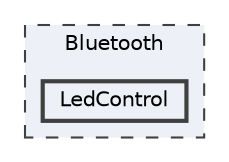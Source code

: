 digraph "Bluetooth/LedControl"
{
 // LATEX_PDF_SIZE
  bgcolor="transparent";
  edge [fontname=Helvetica,fontsize=10,labelfontname=Helvetica,labelfontsize=10];
  node [fontname=Helvetica,fontsize=10,shape=box,height=0.2,width=0.4];
  compound=true
  subgraph clusterdir_06b77cf41e395dc4256fbc36d5b5bbd4 {
    graph [ bgcolor="#edf0f7", pencolor="grey25", label="Bluetooth", fontname=Helvetica,fontsize=10 style="filled,dashed", URL="dir_06b77cf41e395dc4256fbc36d5b5bbd4.html",tooltip=""]
  dir_af56a537d0fa9e7b5c57d9bc942bf1f4 [label="LedControl", fillcolor="#edf0f7", color="grey25", style="filled,bold", URL="dir_af56a537d0fa9e7b5c57d9bc942bf1f4.html",tooltip=""];
  }
}
